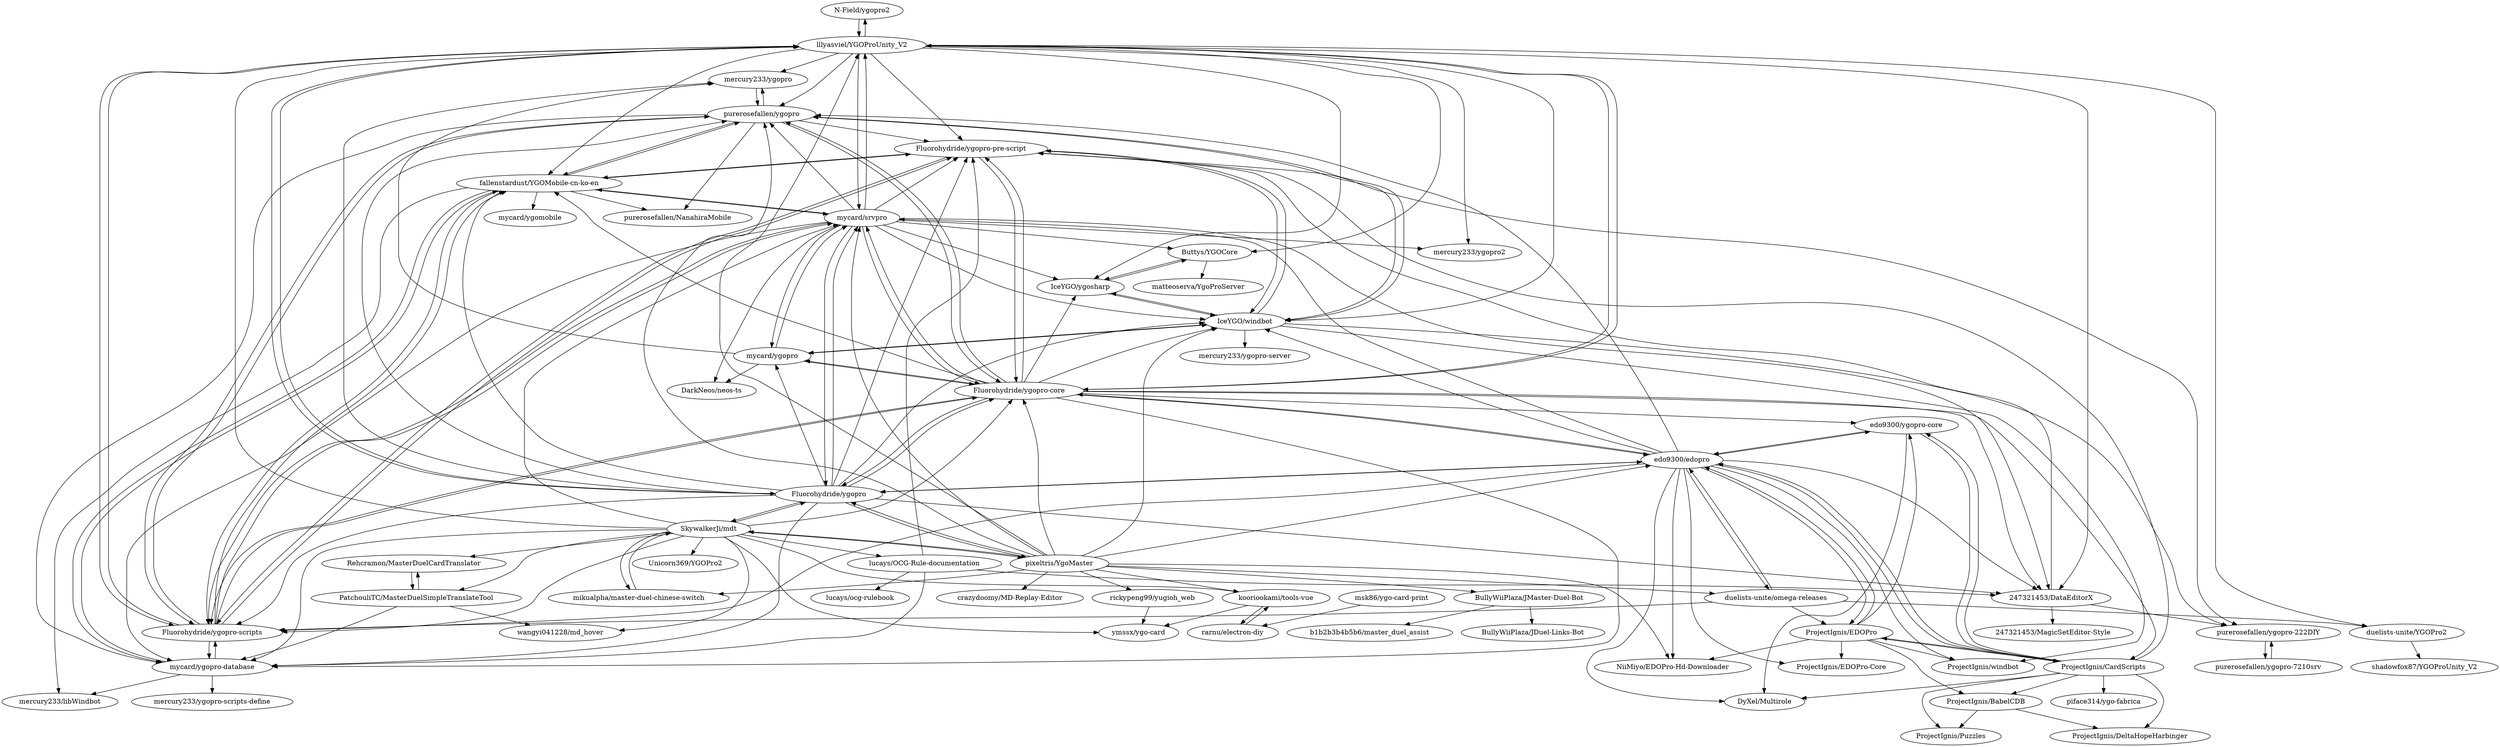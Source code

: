 digraph G {
"N-Field/ygopro2" -> "lllyasviel/YGOProUnity_V2"
"lucays/OCG-Rule-documentation" -> "lucays/ocg-rulebook"
"lucays/OCG-Rule-documentation" -> "Fluorohydride/ygopro-pre-script"
"lucays/OCG-Rule-documentation" -> "247321453/DataEditorX"
"lucays/OCG-Rule-documentation" -> "mycard/ygopro-database"
"duelists-unite/YGOPro2" -> "shadowfox87/YGOProUnity_V2"
"fallenstardust/YGOMobile-cn-ko-en" -> "mycard/ygopro-database"
"fallenstardust/YGOMobile-cn-ko-en" -> "purerosefallen/ygopro"
"fallenstardust/YGOMobile-cn-ko-en" -> "purerosefallen/NanahiraMobile"
"fallenstardust/YGOMobile-cn-ko-en" -> "mycard/ygomobile"
"fallenstardust/YGOMobile-cn-ko-en" -> "mercury233/libWindbot"
"fallenstardust/YGOMobile-cn-ko-en" -> "Fluorohydride/ygopro-pre-script"
"fallenstardust/YGOMobile-cn-ko-en" -> "Fluorohydride/ygopro-scripts"
"fallenstardust/YGOMobile-cn-ko-en" -> "mycard/srvpro"
"247321453/DataEditorX" -> "247321453/MagicSetEditor-Style"
"247321453/DataEditorX" -> "purerosefallen/ygopro-222DIY"
"247321453/DataEditorX" -> "Fluorohydride/ygopro-pre-script"
"mycard/srvpro" -> "mycard/ygopro"
"mycard/srvpro" -> "Fluorohydride/ygopro-core"
"mycard/srvpro" -> "lllyasviel/YGOProUnity_V2"
"mycard/srvpro" -> "Fluorohydride/ygopro-scripts"
"mycard/srvpro" -> "fallenstardust/YGOMobile-cn-ko-en"
"mycard/srvpro" -> "IceYGO/ygosharp"
"mycard/srvpro" -> "Fluorohydride/ygopro-pre-script"
"mycard/srvpro" -> "DarkNeos/neos-ts"
"mycard/srvpro" -> "IceYGO/windbot"
"mycard/srvpro" -> "Fluorohydride/ygopro"
"mycard/srvpro" -> "purerosefallen/ygopro"
"mycard/srvpro" -> "247321453/DataEditorX"
"mycard/srvpro" -> "mercury233/ygopro2"
"mycard/srvpro" -> "Buttys/YGOCore"
"mycard/srvpro" -> "mycard/ygopro-database"
"mycard/ygopro" -> "mycard/srvpro"
"mycard/ygopro" -> "IceYGO/windbot"
"mycard/ygopro" -> "Fluorohydride/ygopro-core"
"mycard/ygopro" -> "DarkNeos/neos-ts"
"mycard/ygopro" -> "mercury233/ygopro"
"Fluorohydride/ygopro" -> "Fluorohydride/ygopro-core"
"Fluorohydride/ygopro" -> "lllyasviel/YGOProUnity_V2"
"Fluorohydride/ygopro" -> "Fluorohydride/ygopro-scripts"
"Fluorohydride/ygopro" -> "mycard/srvpro"
"Fluorohydride/ygopro" -> "pixeltris/YgoMaster"
"Fluorohydride/ygopro" -> "SkywalkerJi/mdt"
"Fluorohydride/ygopro" -> "Fluorohydride/ygopro-pre-script"
"Fluorohydride/ygopro" -> "edo9300/edopro"
"Fluorohydride/ygopro" -> "247321453/DataEditorX"
"Fluorohydride/ygopro" -> "purerosefallen/ygopro"
"Fluorohydride/ygopro" -> "mycard/ygopro"
"Fluorohydride/ygopro" -> "fallenstardust/YGOMobile-cn-ko-en"
"Fluorohydride/ygopro" -> "IceYGO/windbot"
"Fluorohydride/ygopro" -> "mercury233/ygopro"
"Fluorohydride/ygopro" -> "mycard/ygopro-database"
"Buttys/YGOCore" -> "matteoserva/YgoProServer"
"Buttys/YGOCore" -> "IceYGO/ygosharp"
"ProjectIgnis/EDOPro" -> "ProjectIgnis/CardScripts"
"ProjectIgnis/EDOPro" -> "edo9300/edopro"
"ProjectIgnis/EDOPro" -> "edo9300/ygopro-core"
"ProjectIgnis/EDOPro" -> "ProjectIgnis/BabelCDB"
"ProjectIgnis/EDOPro" -> "ProjectIgnis/EDOPro-Core"
"ProjectIgnis/EDOPro" -> "NiiMiyo/EDOPro-Hd-Downloader"
"ProjectIgnis/EDOPro" -> "ProjectIgnis/windbot"
"rickypeng99/yugioh_web" -> "ymssx/ygo-card"
"ProjectIgnis/BabelCDB" -> "ProjectIgnis/Puzzles"
"ProjectIgnis/BabelCDB" -> "ProjectIgnis/DeltaHopeHarbinger"
"kooriookami/tools-vue" -> "rarnu/electron-diy"
"kooriookami/tools-vue" -> "ymssx/ygo-card"
"ProjectIgnis/CardScripts" -> "edo9300/ygopro-core"
"ProjectIgnis/CardScripts" -> "ProjectIgnis/BabelCDB"
"ProjectIgnis/CardScripts" -> "ProjectIgnis/EDOPro"
"ProjectIgnis/CardScripts" -> "DyXel/Multirole"
"ProjectIgnis/CardScripts" -> "ProjectIgnis/DeltaHopeHarbinger"
"ProjectIgnis/CardScripts" -> "ProjectIgnis/Puzzles"
"ProjectIgnis/CardScripts" -> "edo9300/edopro"
"ProjectIgnis/CardScripts" -> "piface314/ygo-fabrica"
"ProjectIgnis/CardScripts" -> "Fluorohydride/ygopro-pre-script"
"duelists-unite/omega-releases" -> "duelists-unite/YGOPro2"
"duelists-unite/omega-releases" -> "ProjectIgnis/EDOPro"
"duelists-unite/omega-releases" -> "edo9300/edopro"
"duelists-unite/omega-releases" -> "Fluorohydride/ygopro-scripts"
"msk86/ygo-card-print" -> "rarnu/electron-diy"
"IceYGO/ygosharp" -> "IceYGO/windbot"
"IceYGO/ygosharp" -> "Buttys/YGOCore"
"rarnu/electron-diy" -> "kooriookami/tools-vue"
"IceYGO/windbot" -> "IceYGO/ygosharp"
"IceYGO/windbot" -> "purerosefallen/ygopro-222DIY"
"IceYGO/windbot" -> "purerosefallen/ygopro"
"IceYGO/windbot" -> "Fluorohydride/ygopro-pre-script"
"IceYGO/windbot" -> "mycard/ygopro"
"IceYGO/windbot" -> "mercury233/ygopro-server"
"IceYGO/windbot" -> "ProjectIgnis/windbot"
"Fluorohydride/ygopro-core" -> "Fluorohydride/ygopro-scripts"
"Fluorohydride/ygopro-core" -> "Fluorohydride/ygopro"
"Fluorohydride/ygopro-core" -> "Fluorohydride/ygopro-pre-script"
"Fluorohydride/ygopro-core" -> "mycard/srvpro"
"Fluorohydride/ygopro-core" -> "lllyasviel/YGOProUnity_V2"
"Fluorohydride/ygopro-core" -> "purerosefallen/ygopro"
"Fluorohydride/ygopro-core" -> "247321453/DataEditorX"
"Fluorohydride/ygopro-core" -> "mycard/ygopro"
"Fluorohydride/ygopro-core" -> "edo9300/ygopro-core"
"Fluorohydride/ygopro-core" -> "IceYGO/windbot"
"Fluorohydride/ygopro-core" -> "IceYGO/ygosharp"
"Fluorohydride/ygopro-core" -> "edo9300/edopro"
"Fluorohydride/ygopro-core" -> "mycard/ygopro-database"
"Fluorohydride/ygopro-core" -> "ProjectIgnis/CardScripts"
"Fluorohydride/ygopro-core" -> "fallenstardust/YGOMobile-cn-ko-en"
"Fluorohydride/ygopro-scripts" -> "Fluorohydride/ygopro-pre-script"
"Fluorohydride/ygopro-scripts" -> "Fluorohydride/ygopro-core"
"Fluorohydride/ygopro-scripts" -> "mycard/ygopro-database"
"Fluorohydride/ygopro-scripts" -> "purerosefallen/ygopro"
"Fluorohydride/ygopro-scripts" -> "mycard/srvpro"
"Fluorohydride/ygopro-scripts" -> "lllyasviel/YGOProUnity_V2"
"Fluorohydride/ygopro-scripts" -> "fallenstardust/YGOMobile-cn-ko-en"
"pixeltris/YgoMaster" -> "SkywalkerJi/mdt"
"pixeltris/YgoMaster" -> "Fluorohydride/ygopro"
"pixeltris/YgoMaster" -> "BullyWiiPlaza/JMaster-Duel-Bot"
"pixeltris/YgoMaster" -> "lllyasviel/YGOProUnity_V2"
"pixeltris/YgoMaster" -> "duelists-unite/omega-releases"
"pixeltris/YgoMaster" -> "mikualpha/master-duel-chinese-switch"
"pixeltris/YgoMaster" -> "rickypeng99/yugioh_web"
"pixeltris/YgoMaster" -> "Fluorohydride/ygopro-core"
"pixeltris/YgoMaster" -> "mycard/srvpro"
"pixeltris/YgoMaster" -> "edo9300/edopro"
"pixeltris/YgoMaster" -> "kooriookami/tools-vue"
"pixeltris/YgoMaster" -> "crazydoomy/MD-Replay-Editor"
"pixeltris/YgoMaster" -> "NiiMiyo/EDOPro-Hd-Downloader"
"pixeltris/YgoMaster" -> "IceYGO/windbot"
"pixeltris/YgoMaster" -> "purerosefallen/ygopro"
"SkywalkerJi/mdt" -> "pixeltris/YgoMaster"
"SkywalkerJi/mdt" -> "Fluorohydride/ygopro"
"SkywalkerJi/mdt" -> "PatchouliTC/MasterDuelSimpleTranslateTool"
"SkywalkerJi/mdt" -> "mikualpha/master-duel-chinese-switch"
"SkywalkerJi/mdt" -> "Rehcramon/MasterDuelCardTranslator"
"SkywalkerJi/mdt" -> "kooriookami/tools-vue"
"SkywalkerJi/mdt" -> "lllyasviel/YGOProUnity_V2"
"SkywalkerJi/mdt" -> "lucays/OCG-Rule-documentation"
"SkywalkerJi/mdt" -> "wangyi041228/md_hover"
"SkywalkerJi/mdt" -> "mycard/ygopro-database"
"SkywalkerJi/mdt" -> "mycard/srvpro"
"SkywalkerJi/mdt" -> "Fluorohydride/ygopro-core"
"SkywalkerJi/mdt" -> "Fluorohydride/ygopro-scripts"
"SkywalkerJi/mdt" -> "Unicorn369/YGOPro2"
"SkywalkerJi/mdt" -> "ymssx/ygo-card"
"Rehcramon/MasterDuelCardTranslator" -> "PatchouliTC/MasterDuelSimpleTranslateTool"
"Fluorohydride/ygopro-pre-script" -> "Fluorohydride/ygopro-scripts"
"Fluorohydride/ygopro-pre-script" -> "Fluorohydride/ygopro-core"
"Fluorohydride/ygopro-pre-script" -> "purerosefallen/ygopro-222DIY"
"Fluorohydride/ygopro-pre-script" -> "fallenstardust/YGOMobile-cn-ko-en"
"Fluorohydride/ygopro-pre-script" -> "IceYGO/windbot"
"PatchouliTC/MasterDuelSimpleTranslateTool" -> "wangyi041228/md_hover"
"PatchouliTC/MasterDuelSimpleTranslateTool" -> "Rehcramon/MasterDuelCardTranslator"
"PatchouliTC/MasterDuelSimpleTranslateTool" -> "mycard/ygopro-database"
"BullyWiiPlaza/JMaster-Duel-Bot" -> "BullyWiiPlaza/JDuel-Links-Bot"
"BullyWiiPlaza/JMaster-Duel-Bot" -> "b1b2b3b4b5b6/master_duel_assist"
"mycard/ygopro-database" -> "Fluorohydride/ygopro-scripts"
"mycard/ygopro-database" -> "fallenstardust/YGOMobile-cn-ko-en"
"mycard/ygopro-database" -> "mercury233/ygopro-scripts-define"
"mycard/ygopro-database" -> "mercury233/libWindbot"
"mikualpha/master-duel-chinese-switch" -> "SkywalkerJi/mdt"
"edo9300/ygopro-core" -> "ProjectIgnis/CardScripts"
"edo9300/ygopro-core" -> "edo9300/edopro"
"edo9300/ygopro-core" -> "DyXel/Multirole"
"edo9300/edopro" -> "edo9300/ygopro-core"
"edo9300/edopro" -> "ProjectIgnis/EDOPro"
"edo9300/edopro" -> "ProjectIgnis/CardScripts"
"edo9300/edopro" -> "Fluorohydride/ygopro-core"
"edo9300/edopro" -> "ProjectIgnis/windbot"
"edo9300/edopro" -> "DyXel/Multirole"
"edo9300/edopro" -> "duelists-unite/omega-releases"
"edo9300/edopro" -> "247321453/DataEditorX"
"edo9300/edopro" -> "NiiMiyo/EDOPro-Hd-Downloader"
"edo9300/edopro" -> "Fluorohydride/ygopro"
"edo9300/edopro" -> "purerosefallen/ygopro"
"edo9300/edopro" -> "ProjectIgnis/EDOPro-Core"
"edo9300/edopro" -> "mycard/srvpro"
"edo9300/edopro" -> "Fluorohydride/ygopro-scripts"
"edo9300/edopro" -> "IceYGO/windbot"
"purerosefallen/ygopro-222DIY" -> "purerosefallen/ygopro-7210srv"
"mercury233/ygopro" -> "purerosefallen/ygopro"
"purerosefallen/ygopro" -> "purerosefallen/NanahiraMobile"
"purerosefallen/ygopro" -> "fallenstardust/YGOMobile-cn-ko-en"
"purerosefallen/ygopro" -> "mercury233/ygopro"
"purerosefallen/ygopro" -> "Fluorohydride/ygopro-scripts"
"purerosefallen/ygopro" -> "IceYGO/windbot"
"purerosefallen/ygopro" -> "Fluorohydride/ygopro-pre-script"
"purerosefallen/ygopro" -> "Fluorohydride/ygopro-core"
"purerosefallen/ygopro" -> "mycard/ygopro-database"
"lllyasviel/YGOProUnity_V2" -> "Fluorohydride/ygopro-core"
"lllyasviel/YGOProUnity_V2" -> "mycard/srvpro"
"lllyasviel/YGOProUnity_V2" -> "Fluorohydride/ygopro"
"lllyasviel/YGOProUnity_V2" -> "Fluorohydride/ygopro-pre-script"
"lllyasviel/YGOProUnity_V2" -> "Fluorohydride/ygopro-scripts"
"lllyasviel/YGOProUnity_V2" -> "mercury233/ygopro2"
"lllyasviel/YGOProUnity_V2" -> "fallenstardust/YGOMobile-cn-ko-en"
"lllyasviel/YGOProUnity_V2" -> "N-Field/ygopro2"
"lllyasviel/YGOProUnity_V2" -> "247321453/DataEditorX"
"lllyasviel/YGOProUnity_V2" -> "IceYGO/windbot"
"lllyasviel/YGOProUnity_V2" -> "mercury233/ygopro"
"lllyasviel/YGOProUnity_V2" -> "IceYGO/ygosharp"
"lllyasviel/YGOProUnity_V2" -> "duelists-unite/YGOPro2"
"lllyasviel/YGOProUnity_V2" -> "Buttys/YGOCore"
"lllyasviel/YGOProUnity_V2" -> "purerosefallen/ygopro"
"purerosefallen/ygopro-7210srv" -> "purerosefallen/ygopro-222DIY"
"N-Field/ygopro2" ["l"="4.051,46.454"]
"lllyasviel/YGOProUnity_V2" ["l"="4.065,46.421"]
"lucays/OCG-Rule-documentation" ["l"="4.068,46.388"]
"lucays/ocg-rulebook" ["l"="4.075,46.367"]
"Fluorohydride/ygopro-pre-script" ["l"="4.021,46.415"]
"247321453/DataEditorX" ["l"="4.026,46.405"]
"mycard/ygopro-database" ["l"="4.074,46.407"]
"duelists-unite/YGOPro2" ["l"="3.996,46.422"]
"shadowfox87/YGOProUnity_V2" ["l"="3.966,46.414"]
"fallenstardust/YGOMobile-cn-ko-en" ["l"="4.043,46.407"]
"purerosefallen/ygopro" ["l"="4.048,46.417"]
"purerosefallen/NanahiraMobile" ["l"="4.028,46.392"]
"mycard/ygomobile" ["l"="4.021,46.377"]
"mercury233/libWindbot" ["l"="4.053,46.387"]
"Fluorohydride/ygopro-scripts" ["l"="4.048,46.426"]
"mycard/srvpro" ["l"="4.058,46.411"]
"247321453/MagicSetEditor-Style" ["l"="4.001,46.383"]
"purerosefallen/ygopro-222DIY" ["l"="4.003,46.405"]
"mycard/ygopro" ["l"="4.044,46.398"]
"Fluorohydride/ygopro-core" ["l"="4.034,46.426"]
"IceYGO/ygosharp" ["l"="4.06,46.399"]
"DarkNeos/neos-ts" ["l"="4.045,46.374"]
"IceYGO/windbot" ["l"="4.034,46.414"]
"Fluorohydride/ygopro" ["l"="4.061,46.436"]
"mercury233/ygopro2" ["l"="4.092,46.403"]
"Buttys/YGOCore" ["l"="4.084,46.391"]
"mercury233/ygopro" ["l"="4.081,46.413"]
"pixeltris/YgoMaster" ["l"="4.078,46.454"]
"SkywalkerJi/mdt" ["l"="4.104,46.429"]
"edo9300/edopro" ["l"="4.02,46.441"]
"matteoserva/YgoProServer" ["l"="4.101,46.372"]
"ProjectIgnis/EDOPro" ["l"="3.996,46.457"]
"ProjectIgnis/CardScripts" ["l"="3.982,46.44"]
"edo9300/ygopro-core" ["l"="3.999,46.444"]
"ProjectIgnis/BabelCDB" ["l"="3.963,46.458"]
"ProjectIgnis/EDOPro-Core" ["l"="4.004,46.469"]
"NiiMiyo/EDOPro-Hd-Downloader" ["l"="4.031,46.469"]
"ProjectIgnis/windbot" ["l"="4,46.433"]
"rickypeng99/yugioh_web" ["l"="4.111,46.48"]
"ymssx/ygo-card" ["l"="4.123,46.464"]
"ProjectIgnis/Puzzles" ["l"="3.949,46.451"]
"ProjectIgnis/DeltaHopeHarbinger" ["l"="3.958,46.445"]
"kooriookami/tools-vue" ["l"="4.14,46.458"]
"rarnu/electron-diy" ["l"="4.167,46.465"]
"DyXel/Multirole" ["l"="3.98,46.452"]
"piface314/ygo-fabrica" ["l"="3.945,46.434"]
"duelists-unite/omega-releases" ["l"="4.023,46.455"]
"msk86/ygo-card-print" ["l"="4.194,46.474"]
"mercury233/ygopro-server" ["l"="4.001,46.395"]
"BullyWiiPlaza/JMaster-Duel-Bot" ["l"="4.088,46.505"]
"mikualpha/master-duel-chinese-switch" ["l"="4.121,46.446"]
"crazydoomy/MD-Replay-Editor" ["l"="4.079,46.478"]
"PatchouliTC/MasterDuelSimpleTranslateTool" ["l"="4.122,46.409"]
"Rehcramon/MasterDuelCardTranslator" ["l"="4.143,46.417"]
"wangyi041228/md_hover" ["l"="4.14,46.405"]
"Unicorn369/YGOPro2" ["l"="4.142,46.431"]
"BullyWiiPlaza/JDuel-Links-Bot" ["l"="4.082,46.528"]
"b1b2b3b4b5b6/master_duel_assist" ["l"="4.106,46.522"]
"mercury233/ygopro-scripts-define" ["l"="4.101,46.39"]
"purerosefallen/ygopro-7210srv" ["l"="3.982,46.398"]
}